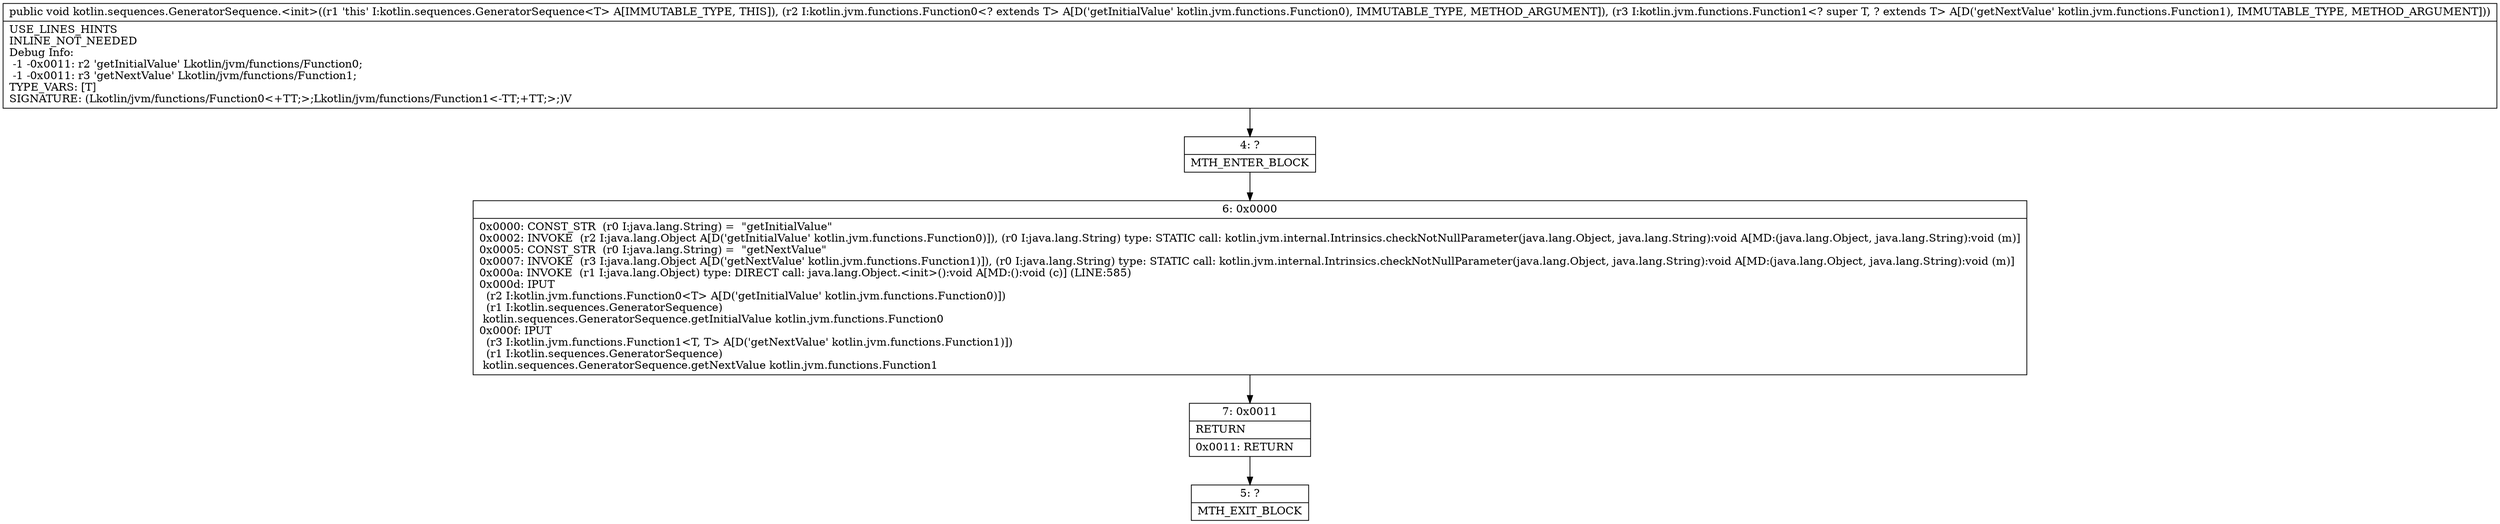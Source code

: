 digraph "CFG forkotlin.sequences.GeneratorSequence.\<init\>(Lkotlin\/jvm\/functions\/Function0;Lkotlin\/jvm\/functions\/Function1;)V" {
Node_4 [shape=record,label="{4\:\ ?|MTH_ENTER_BLOCK\l}"];
Node_6 [shape=record,label="{6\:\ 0x0000|0x0000: CONST_STR  (r0 I:java.lang.String) =  \"getInitialValue\" \l0x0002: INVOKE  (r2 I:java.lang.Object A[D('getInitialValue' kotlin.jvm.functions.Function0)]), (r0 I:java.lang.String) type: STATIC call: kotlin.jvm.internal.Intrinsics.checkNotNullParameter(java.lang.Object, java.lang.String):void A[MD:(java.lang.Object, java.lang.String):void (m)]\l0x0005: CONST_STR  (r0 I:java.lang.String) =  \"getNextValue\" \l0x0007: INVOKE  (r3 I:java.lang.Object A[D('getNextValue' kotlin.jvm.functions.Function1)]), (r0 I:java.lang.String) type: STATIC call: kotlin.jvm.internal.Intrinsics.checkNotNullParameter(java.lang.Object, java.lang.String):void A[MD:(java.lang.Object, java.lang.String):void (m)]\l0x000a: INVOKE  (r1 I:java.lang.Object) type: DIRECT call: java.lang.Object.\<init\>():void A[MD:():void (c)] (LINE:585)\l0x000d: IPUT  \l  (r2 I:kotlin.jvm.functions.Function0\<T\> A[D('getInitialValue' kotlin.jvm.functions.Function0)])\l  (r1 I:kotlin.sequences.GeneratorSequence)\l kotlin.sequences.GeneratorSequence.getInitialValue kotlin.jvm.functions.Function0 \l0x000f: IPUT  \l  (r3 I:kotlin.jvm.functions.Function1\<T, T\> A[D('getNextValue' kotlin.jvm.functions.Function1)])\l  (r1 I:kotlin.sequences.GeneratorSequence)\l kotlin.sequences.GeneratorSequence.getNextValue kotlin.jvm.functions.Function1 \l}"];
Node_7 [shape=record,label="{7\:\ 0x0011|RETURN\l|0x0011: RETURN   \l}"];
Node_5 [shape=record,label="{5\:\ ?|MTH_EXIT_BLOCK\l}"];
MethodNode[shape=record,label="{public void kotlin.sequences.GeneratorSequence.\<init\>((r1 'this' I:kotlin.sequences.GeneratorSequence\<T\> A[IMMUTABLE_TYPE, THIS]), (r2 I:kotlin.jvm.functions.Function0\<? extends T\> A[D('getInitialValue' kotlin.jvm.functions.Function0), IMMUTABLE_TYPE, METHOD_ARGUMENT]), (r3 I:kotlin.jvm.functions.Function1\<? super T, ? extends T\> A[D('getNextValue' kotlin.jvm.functions.Function1), IMMUTABLE_TYPE, METHOD_ARGUMENT]))  | USE_LINES_HINTS\lINLINE_NOT_NEEDED\lDebug Info:\l  \-1 \-0x0011: r2 'getInitialValue' Lkotlin\/jvm\/functions\/Function0;\l  \-1 \-0x0011: r3 'getNextValue' Lkotlin\/jvm\/functions\/Function1;\lTYPE_VARS: [T]\lSIGNATURE: (Lkotlin\/jvm\/functions\/Function0\<+TT;\>;Lkotlin\/jvm\/functions\/Function1\<\-TT;+TT;\>;)V\l}"];
MethodNode -> Node_4;Node_4 -> Node_6;
Node_6 -> Node_7;
Node_7 -> Node_5;
}

